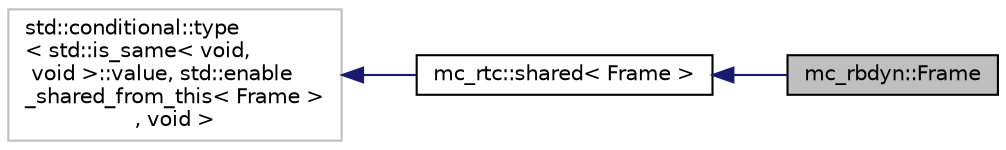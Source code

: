 digraph "mc_rbdyn::Frame"
{
 // INTERACTIVE_SVG=YES
  edge [fontname="Helvetica",fontsize="10",labelfontname="Helvetica",labelfontsize="10"];
  node [fontname="Helvetica",fontsize="10",shape=record];
  rankdir="LR";
  Node3 [label="mc_rbdyn::Frame",height=0.2,width=0.4,color="black", fillcolor="grey75", style="filled", fontcolor="black"];
  Node4 -> Node3 [dir="back",color="midnightblue",fontsize="10",style="solid",fontname="Helvetica"];
  Node4 [label="mc_rtc::shared\< Frame \>",height=0.2,width=0.4,color="black", fillcolor="white", style="filled",URL="$structmc__rtc_1_1shared.html"];
  Node5 -> Node4 [dir="back",color="midnightblue",fontsize="10",style="solid",fontname="Helvetica"];
  Node5 [label="std::conditional::type\l\< std::is_same\< void,\l void \>::value, std::enable\l_shared_from_this\< Frame \>\l, void \>",height=0.2,width=0.4,color="grey75", fillcolor="white", style="filled"];
}
